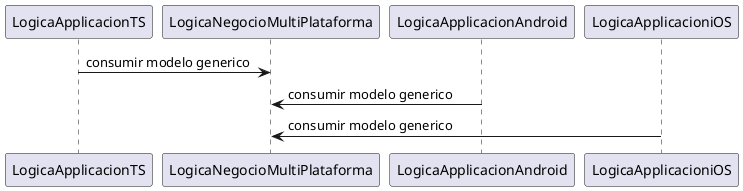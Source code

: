
@startuml
LogicaApplicacionTS -> LogicaNegocioMultiPlataforma : consumir modelo generico
LogicaApplicacionAndroid -> LogicaNegocioMultiPlataforma : consumir modelo generico
LogicaApplicacioniOS -> LogicaNegocioMultiPlataforma : consumir modelo generico
@enduml
